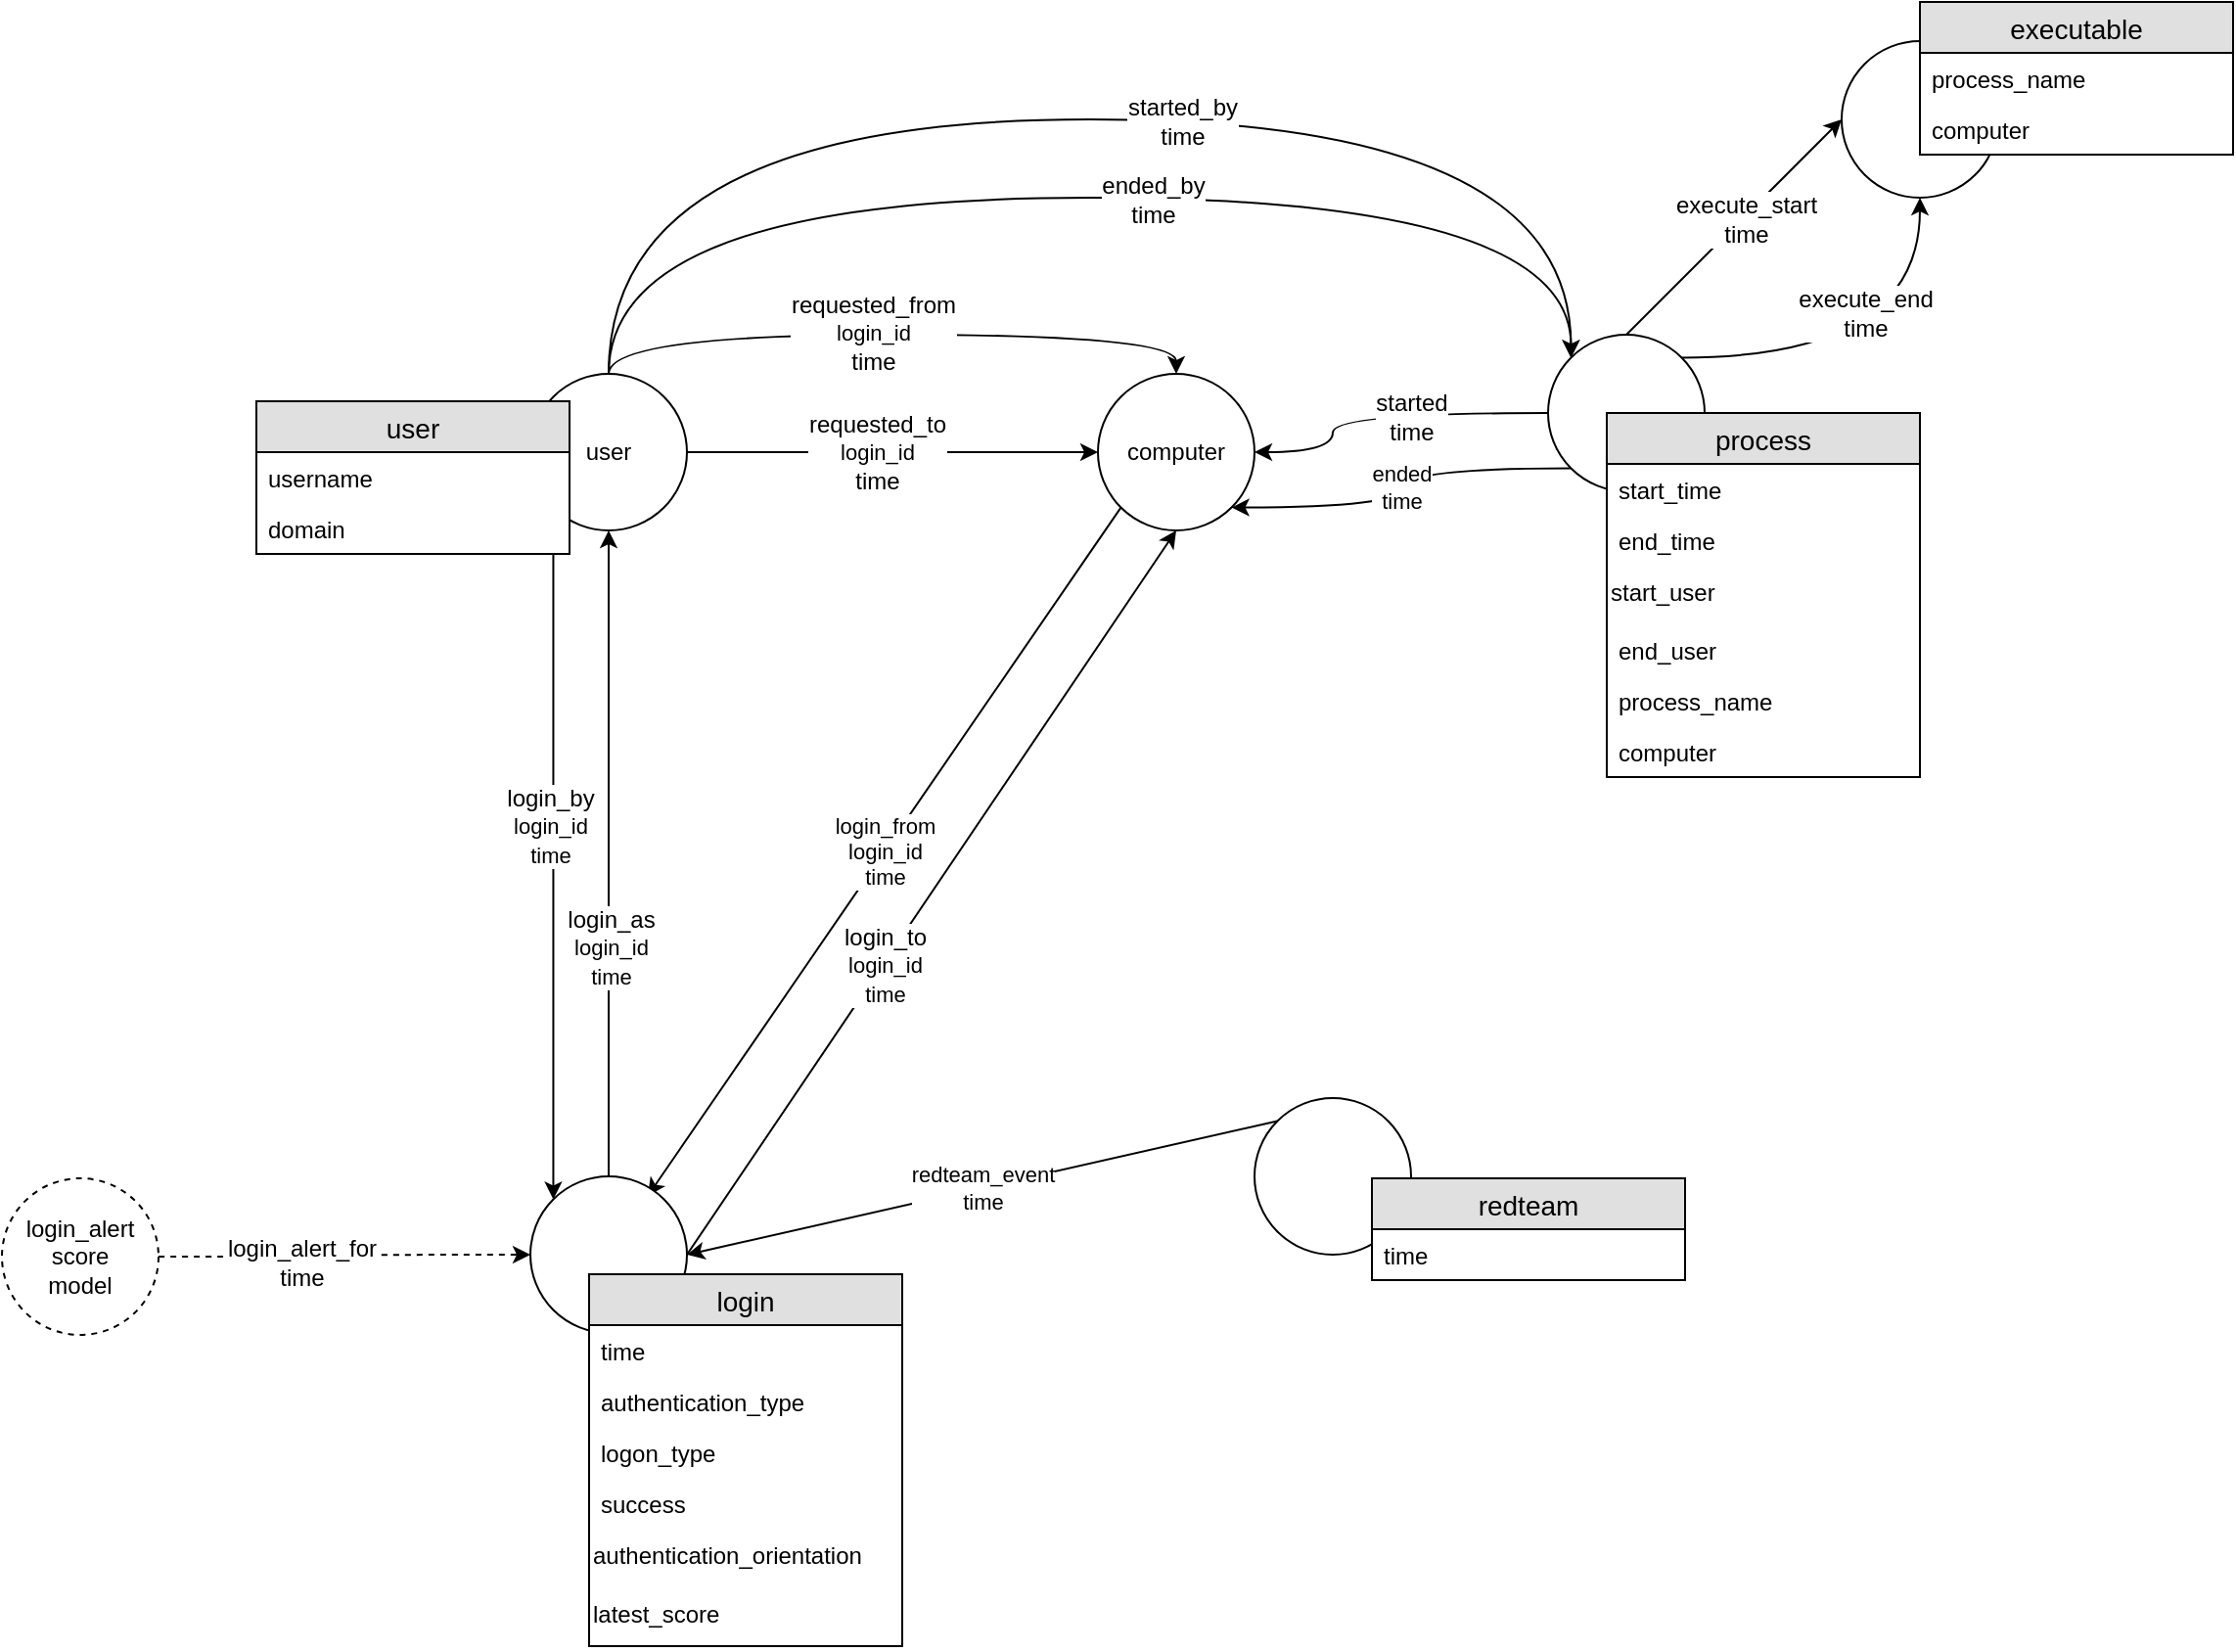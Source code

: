 <mxfile version="12.4.8" type="device"><diagram id="dQwLAtJY7rhT7g6a6gU8" name="Page-1"><mxGraphModel dx="2076" dy="1072" grid="1" gridSize="10" guides="1" tooltips="1" connect="1" arrows="1" fold="1" page="1" pageScale="1" pageWidth="850" pageHeight="1100" math="0" shadow="0"><root><mxCell id="0"/><mxCell id="1" parent="0"/><mxCell id="A5aNAaSxkE0oQUUTO1CO-7" value="" style="edgeStyle=orthogonalEdgeStyle;curved=1;rounded=0;orthogonalLoop=1;jettySize=auto;html=1;entryX=0;entryY=0.5;entryDx=0;entryDy=0;" edge="1" parent="1" source="9qRzdInPbJrfCs6h68-o-1" target="9qRzdInPbJrfCs6h68-o-2"><mxGeometry relative="1" as="geometry"><mxPoint x="310" y="250" as="targetPoint"/></mxGeometry></mxCell><mxCell id="A5aNAaSxkE0oQUUTO1CO-8" value="requested_to&lt;br&gt;&lt;span style=&quot;font-size: 11px&quot;&gt;login_id&lt;/span&gt;&lt;br&gt;time" style="text;html=1;align=center;verticalAlign=middle;resizable=0;points=[];labelBackgroundColor=#ffffff;" vertex="1" connectable="0" parent="A5aNAaSxkE0oQUUTO1CO-7"><mxGeometry x="-0.076" relative="1" as="geometry"><mxPoint as="offset"/></mxGeometry></mxCell><mxCell id="A5aNAaSxkE0oQUUTO1CO-9" style="edgeStyle=orthogonalEdgeStyle;curved=1;rounded=0;orthogonalLoop=1;jettySize=auto;html=1;exitX=0.5;exitY=0;exitDx=0;exitDy=0;entryX=0.5;entryY=0;entryDx=0;entryDy=0;startArrow=none;startFill=0;endArrow=classic;endFill=1;" edge="1" parent="1" source="9qRzdInPbJrfCs6h68-o-1" target="9qRzdInPbJrfCs6h68-o-2"><mxGeometry relative="1" as="geometry"/></mxCell><mxCell id="A5aNAaSxkE0oQUUTO1CO-10" value="requested_from&lt;br&gt;&lt;span style=&quot;font-size: 11px&quot;&gt;login_id&lt;/span&gt;&lt;br&gt;time" style="text;html=1;align=center;verticalAlign=middle;resizable=0;points=[];labelBackgroundColor=#ffffff;" vertex="1" connectable="0" parent="A5aNAaSxkE0oQUUTO1CO-9"><mxGeometry x="-0.061" y="1" relative="1" as="geometry"><mxPoint as="offset"/></mxGeometry></mxCell><mxCell id="A5aNAaSxkE0oQUUTO1CO-36" style="edgeStyle=orthogonalEdgeStyle;curved=1;rounded=0;orthogonalLoop=1;jettySize=auto;html=1;exitX=0.5;exitY=0;exitDx=0;exitDy=0;entryX=0;entryY=0;entryDx=0;entryDy=0;startArrow=none;startFill=0;endArrow=classic;endFill=1;" edge="1" parent="1" source="9qRzdInPbJrfCs6h68-o-1" target="A5aNAaSxkE0oQUUTO1CO-29"><mxGeometry relative="1" as="geometry"><Array as="points"><mxPoint x="190" y="80"/><mxPoint x="682" y="80"/></Array></mxGeometry></mxCell><mxCell id="A5aNAaSxkE0oQUUTO1CO-37" value="started_by&lt;br&gt;time" style="text;html=1;align=center;verticalAlign=middle;resizable=0;points=[];labelBackgroundColor=#ffffff;" vertex="1" connectable="0" parent="A5aNAaSxkE0oQUUTO1CO-36"><mxGeometry x="0.136" y="-1" relative="1" as="geometry"><mxPoint as="offset"/></mxGeometry></mxCell><mxCell id="A5aNAaSxkE0oQUUTO1CO-38" style="edgeStyle=orthogonalEdgeStyle;curved=1;rounded=0;orthogonalLoop=1;jettySize=auto;html=1;exitX=0.5;exitY=0;exitDx=0;exitDy=0;entryX=0;entryY=0;entryDx=0;entryDy=0;startArrow=none;startFill=0;endArrow=classic;endFill=1;" edge="1" parent="1" source="9qRzdInPbJrfCs6h68-o-1" target="A5aNAaSxkE0oQUUTO1CO-29"><mxGeometry relative="1" as="geometry"><Array as="points"><mxPoint x="190" y="120"/><mxPoint x="682" y="120"/></Array></mxGeometry></mxCell><mxCell id="A5aNAaSxkE0oQUUTO1CO-39" value="ended_by&lt;br&gt;time" style="text;html=1;align=center;verticalAlign=middle;resizable=0;points=[];labelBackgroundColor=#ffffff;" vertex="1" connectable="0" parent="A5aNAaSxkE0oQUUTO1CO-38"><mxGeometry x="0.11" y="-1" relative="1" as="geometry"><mxPoint as="offset"/></mxGeometry></mxCell><mxCell id="9qRzdInPbJrfCs6h68-o-1" value="user" style="ellipse;whiteSpace=wrap;html=1;aspect=fixed;" parent="1" vertex="1"><mxGeometry x="150" y="210" width="80" height="80" as="geometry"/></mxCell><mxCell id="9qRzdInPbJrfCs6h68-o-53" value="login_from&lt;br&gt;login_id&lt;br&gt;time" style="edgeStyle=none;rounded=0;orthogonalLoop=1;jettySize=auto;html=1;exitX=0;exitY=1;exitDx=0;exitDy=0;" parent="1" source="9qRzdInPbJrfCs6h68-o-2" edge="1"><mxGeometry relative="1" as="geometry"><mxPoint x="210" y="630" as="targetPoint"/></mxGeometry></mxCell><mxCell id="9qRzdInPbJrfCs6h68-o-54" style="edgeStyle=none;rounded=0;orthogonalLoop=1;jettySize=auto;html=1;exitX=0.5;exitY=1;exitDx=0;exitDy=0;entryX=1;entryY=0.5;entryDx=0;entryDy=0;endArrow=none;endFill=0;startArrow=classic;startFill=1;" parent="1" source="9qRzdInPbJrfCs6h68-o-2" target="9qRzdInPbJrfCs6h68-o-38" edge="1"><mxGeometry relative="1" as="geometry"/></mxCell><mxCell id="9qRzdInPbJrfCs6h68-o-55" value="login_to&lt;br style=&quot;font-size: 11px&quot;&gt;&lt;span style=&quot;font-size: 11px&quot;&gt;login_id&lt;/span&gt;&lt;br style=&quot;font-size: 11px&quot;&gt;&lt;span style=&quot;font-size: 11px&quot;&gt;time&lt;/span&gt;" style="text;html=1;align=center;verticalAlign=middle;resizable=0;points=[];labelBackgroundColor=#ffffff;" parent="9qRzdInPbJrfCs6h68-o-54" vertex="1" connectable="0"><mxGeometry x="0.198" y="1" relative="1" as="geometry"><mxPoint as="offset"/></mxGeometry></mxCell><mxCell id="9qRzdInPbJrfCs6h68-o-2" value="computer" style="ellipse;whiteSpace=wrap;html=1;aspect=fixed;" parent="1" vertex="1"><mxGeometry x="440" y="210" width="80" height="80" as="geometry"/></mxCell><mxCell id="9qRzdInPbJrfCs6h68-o-48" value="" style="edgeStyle=none;rounded=0;orthogonalLoop=1;jettySize=auto;html=1;exitX=0;exitY=0;exitDx=0;exitDy=0;entryX=0;entryY=1;entryDx=0;entryDy=0;endArrow=none;endFill=0;startArrow=classic;startFill=1;" parent="1" source="9qRzdInPbJrfCs6h68-o-38" target="9qRzdInPbJrfCs6h68-o-1" edge="1"><mxGeometry relative="1" as="geometry"><mxPoint x="180" y="540" as="targetPoint"/></mxGeometry></mxCell><mxCell id="9qRzdInPbJrfCs6h68-o-51" value="login_by&lt;br style=&quot;font-size: 11px&quot;&gt;&lt;span style=&quot;font-size: 11px&quot;&gt;login_id&lt;/span&gt;&lt;br style=&quot;font-size: 11px&quot;&gt;&lt;span style=&quot;font-size: 11px&quot;&gt;time&lt;/span&gt;" style="text;html=1;align=center;verticalAlign=middle;resizable=0;points=[];labelBackgroundColor=#ffffff;" parent="9qRzdInPbJrfCs6h68-o-48" vertex="1" connectable="0"><mxGeometry x="-0.068" y="2" relative="1" as="geometry"><mxPoint y="-26.72" as="offset"/></mxGeometry></mxCell><mxCell id="9qRzdInPbJrfCs6h68-o-49" value="" style="edgeStyle=none;rounded=0;orthogonalLoop=1;jettySize=auto;html=1;entryX=0.5;entryY=1;entryDx=0;entryDy=0;exitX=0.5;exitY=0;exitDx=0;exitDy=0;" parent="1" source="9qRzdInPbJrfCs6h68-o-38" target="9qRzdInPbJrfCs6h68-o-1" edge="1"><mxGeometry relative="1" as="geometry"><mxPoint x="210" y="620" as="sourcePoint"/><mxPoint x="210" y="250" as="targetPoint"/></mxGeometry></mxCell><mxCell id="9qRzdInPbJrfCs6h68-o-52" value="login_as&lt;br style=&quot;font-size: 11px&quot;&gt;&lt;span style=&quot;font-size: 11px&quot;&gt;login_id&lt;/span&gt;&lt;br style=&quot;font-size: 11px&quot;&gt;&lt;span style=&quot;font-size: 11px&quot;&gt;time&lt;/span&gt;" style="text;html=1;align=center;verticalAlign=middle;resizable=0;points=[];labelBackgroundColor=#ffffff;" parent="9qRzdInPbJrfCs6h68-o-49" vertex="1" connectable="0"><mxGeometry x="-0.292" y="-1" relative="1" as="geometry"><mxPoint as="offset"/></mxGeometry></mxCell><mxCell id="9qRzdInPbJrfCs6h68-o-50" value="" style="group" parent="1" vertex="1" connectable="0"><mxGeometry x="150" y="620" width="190" height="242" as="geometry"/></mxCell><mxCell id="9qRzdInPbJrfCs6h68-o-38" value="" style="ellipse;whiteSpace=wrap;html=1;aspect=fixed;" parent="9qRzdInPbJrfCs6h68-o-50" vertex="1"><mxGeometry width="80" height="80" as="geometry"/></mxCell><mxCell id="9qRzdInPbJrfCs6h68-o-39" value="login" style="swimlane;fontStyle=0;childLayout=stackLayout;horizontal=1;startSize=26;fillColor=#e0e0e0;horizontalStack=0;resizeParent=1;resizeParentMax=0;resizeLast=0;collapsible=1;marginBottom=0;swimlaneFillColor=#ffffff;align=center;fontSize=14;" parent="9qRzdInPbJrfCs6h68-o-50" vertex="1"><mxGeometry x="30" y="50" width="160" height="190" as="geometry"/></mxCell><mxCell id="9qRzdInPbJrfCs6h68-o-42" value="time" style="text;strokeColor=none;fillColor=none;spacingLeft=4;spacingRight=4;overflow=hidden;rotatable=0;points=[[0,0.5],[1,0.5]];portConstraint=eastwest;fontSize=12;" parent="9qRzdInPbJrfCs6h68-o-39" vertex="1"><mxGeometry y="26" width="160" height="26" as="geometry"/></mxCell><mxCell id="9qRzdInPbJrfCs6h68-o-43" value="authentication_type" style="text;strokeColor=none;fillColor=none;spacingLeft=4;spacingRight=4;overflow=hidden;rotatable=0;points=[[0,0.5],[1,0.5]];portConstraint=eastwest;fontSize=12;" parent="9qRzdInPbJrfCs6h68-o-39" vertex="1"><mxGeometry y="52" width="160" height="26" as="geometry"/></mxCell><mxCell id="9qRzdInPbJrfCs6h68-o-44" value="logon_type" style="text;strokeColor=none;fillColor=none;spacingLeft=4;spacingRight=4;overflow=hidden;rotatable=0;points=[[0,0.5],[1,0.5]];portConstraint=eastwest;fontSize=12;" parent="9qRzdInPbJrfCs6h68-o-39" vertex="1"><mxGeometry y="78" width="160" height="26" as="geometry"/></mxCell><mxCell id="9qRzdInPbJrfCs6h68-o-45" value="success" style="text;strokeColor=none;fillColor=none;spacingLeft=4;spacingRight=4;overflow=hidden;rotatable=0;points=[[0,0.5],[1,0.5]];portConstraint=eastwest;fontSize=12;" parent="9qRzdInPbJrfCs6h68-o-39" vertex="1"><mxGeometry y="104" width="160" height="26" as="geometry"/></mxCell><mxCell id="9qRzdInPbJrfCs6h68-o-46" value="authentication_orientation" style="text;html=1;" parent="9qRzdInPbJrfCs6h68-o-39" vertex="1"><mxGeometry y="130" width="160" height="30" as="geometry"/></mxCell><mxCell id="A5aNAaSxkE0oQUUTO1CO-46" value="latest_score" style="text;html=1;" vertex="1" parent="9qRzdInPbJrfCs6h68-o-39"><mxGeometry y="160" width="160" height="30" as="geometry"/></mxCell><mxCell id="A5aNAaSxkE0oQUUTO1CO-3" value="" style="group" vertex="1" connectable="0" parent="1"><mxGeometry x="520" y="580" width="80" height="80" as="geometry"/></mxCell><mxCell id="9qRzdInPbJrfCs6h68-o-75" value="" style="ellipse;whiteSpace=wrap;html=1;aspect=fixed;" parent="A5aNAaSxkE0oQUUTO1CO-3" vertex="1"><mxGeometry width="80" height="80" as="geometry"/></mxCell><mxCell id="A5aNAaSxkE0oQUUTO1CO-4" value="redteam_event&lt;br&gt;time" style="rounded=0;orthogonalLoop=1;jettySize=auto;html=1;exitX=0;exitY=0;exitDx=0;exitDy=0;entryX=1;entryY=0.5;entryDx=0;entryDy=0;" edge="1" parent="1" source="9qRzdInPbJrfCs6h68-o-75" target="9qRzdInPbJrfCs6h68-o-38"><mxGeometry relative="1" as="geometry"/></mxCell><mxCell id="9qRzdInPbJrfCs6h68-o-76" value="redteam" style="swimlane;fontStyle=0;childLayout=stackLayout;horizontal=1;startSize=26;fillColor=#e0e0e0;horizontalStack=0;resizeParent=1;resizeParentMax=0;resizeLast=0;collapsible=1;marginBottom=0;swimlaneFillColor=#ffffff;align=center;fontSize=14;" parent="1" vertex="1"><mxGeometry x="580" y="621" width="160" height="52" as="geometry"/></mxCell><mxCell id="9qRzdInPbJrfCs6h68-o-77" value="time" style="text;strokeColor=none;fillColor=none;spacingLeft=4;spacingRight=4;overflow=hidden;rotatable=0;points=[[0,0.5],[1,0.5]];portConstraint=eastwest;fontSize=12;" parent="9qRzdInPbJrfCs6h68-o-76" vertex="1"><mxGeometry y="26" width="160" height="26" as="geometry"/></mxCell><mxCell id="A5aNAaSxkE0oQUUTO1CO-11" value="user" style="swimlane;fontStyle=0;childLayout=stackLayout;horizontal=1;startSize=26;fillColor=#e0e0e0;horizontalStack=0;resizeParent=1;resizeParentMax=0;resizeLast=0;collapsible=1;marginBottom=0;swimlaneFillColor=#ffffff;align=center;fontSize=14;" vertex="1" parent="1"><mxGeometry x="10" y="224" width="160" height="78" as="geometry"/></mxCell><mxCell id="A5aNAaSxkE0oQUUTO1CO-12" value="username" style="text;strokeColor=none;fillColor=none;spacingLeft=4;spacingRight=4;overflow=hidden;rotatable=0;points=[[0,0.5],[1,0.5]];portConstraint=eastwest;fontSize=12;" vertex="1" parent="A5aNAaSxkE0oQUUTO1CO-11"><mxGeometry y="26" width="160" height="26" as="geometry"/></mxCell><mxCell id="A5aNAaSxkE0oQUUTO1CO-13" value="domain" style="text;strokeColor=none;fillColor=none;spacingLeft=4;spacingRight=4;overflow=hidden;rotatable=0;points=[[0,0.5],[1,0.5]];portConstraint=eastwest;fontSize=12;" vertex="1" parent="A5aNAaSxkE0oQUUTO1CO-11"><mxGeometry y="52" width="160" height="26" as="geometry"/></mxCell><mxCell id="A5aNAaSxkE0oQUUTO1CO-14" value="" style="rounded=0;orthogonalLoop=1;jettySize=auto;html=1;exitX=0;exitY=0.5;exitDx=0;exitDy=0;entryX=0.5;entryY=0;entryDx=0;entryDy=0;startArrow=classic;startFill=1;endArrow=none;endFill=0;" edge="1" parent="1" source="A5aNAaSxkE0oQUUTO1CO-15" target="A5aNAaSxkE0oQUUTO1CO-29"><mxGeometry relative="1" as="geometry"><mxPoint x="640" y="180" as="targetPoint"/></mxGeometry></mxCell><mxCell id="A5aNAaSxkE0oQUUTO1CO-34" value="execute_start&lt;br&gt;time" style="text;html=1;align=center;verticalAlign=middle;resizable=0;points=[];labelBackgroundColor=#ffffff;" vertex="1" connectable="0" parent="A5aNAaSxkE0oQUUTO1CO-14"><mxGeometry x="-0.086" y="1" relative="1" as="geometry"><mxPoint as="offset"/></mxGeometry></mxCell><mxCell id="A5aNAaSxkE0oQUUTO1CO-30" style="edgeStyle=orthogonalEdgeStyle;curved=1;rounded=0;orthogonalLoop=1;jettySize=auto;html=1;exitX=0;exitY=0.5;exitDx=0;exitDy=0;startArrow=none;startFill=0;endArrow=classic;endFill=1;" edge="1" parent="1" source="A5aNAaSxkE0oQUUTO1CO-29" target="9qRzdInPbJrfCs6h68-o-2"><mxGeometry relative="1" as="geometry"><Array as="points"><mxPoint x="560" y="230"/><mxPoint x="560" y="250"/></Array></mxGeometry></mxCell><mxCell id="A5aNAaSxkE0oQUUTO1CO-32" value="started&lt;br&gt;time" style="text;html=1;align=center;verticalAlign=middle;resizable=0;points=[];labelBackgroundColor=#ffffff;" vertex="1" connectable="0" parent="A5aNAaSxkE0oQUUTO1CO-30"><mxGeometry x="-0.176" y="2" relative="1" as="geometry"><mxPoint as="offset"/></mxGeometry></mxCell><mxCell id="A5aNAaSxkE0oQUUTO1CO-35" value="ended&lt;br&gt;time" style="edgeStyle=orthogonalEdgeStyle;curved=1;rounded=0;orthogonalLoop=1;jettySize=auto;html=1;exitX=0;exitY=1;exitDx=0;exitDy=0;entryX=1;entryY=1;entryDx=0;entryDy=0;startArrow=none;startFill=0;endArrow=classic;endFill=1;" edge="1" parent="1" source="A5aNAaSxkE0oQUUTO1CO-29" target="9qRzdInPbJrfCs6h68-o-2"><mxGeometry relative="1" as="geometry"/></mxCell><mxCell id="A5aNAaSxkE0oQUUTO1CO-44" style="edgeStyle=orthogonalEdgeStyle;curved=1;rounded=0;orthogonalLoop=1;jettySize=auto;html=1;exitX=1;exitY=0;exitDx=0;exitDy=0;entryX=0.5;entryY=1;entryDx=0;entryDy=0;startArrow=none;startFill=0;endArrow=classic;endFill=1;" edge="1" parent="1" source="A5aNAaSxkE0oQUUTO1CO-29" target="A5aNAaSxkE0oQUUTO1CO-15"><mxGeometry relative="1" as="geometry"/></mxCell><mxCell id="A5aNAaSxkE0oQUUTO1CO-45" value="execute_end&lt;br&gt;time" style="text;html=1;align=center;verticalAlign=middle;resizable=0;points=[];labelBackgroundColor=#ffffff;" vertex="1" connectable="0" parent="A5aNAaSxkE0oQUUTO1CO-44"><mxGeometry x="-0.082" y="23" relative="1" as="geometry"><mxPoint as="offset"/></mxGeometry></mxCell><mxCell id="A5aNAaSxkE0oQUUTO1CO-29" value="" style="ellipse;whiteSpace=wrap;html=1;aspect=fixed;" vertex="1" parent="1"><mxGeometry x="670" y="190" width="80" height="80" as="geometry"/></mxCell><mxCell id="A5aNAaSxkE0oQUUTO1CO-16" value="process" style="swimlane;fontStyle=0;childLayout=stackLayout;horizontal=1;startSize=26;fillColor=#e0e0e0;horizontalStack=0;resizeParent=1;resizeParentMax=0;resizeLast=0;collapsible=1;marginBottom=0;swimlaneFillColor=#ffffff;align=center;fontSize=14;" vertex="1" parent="1"><mxGeometry x="700" y="230" width="160" height="186" as="geometry"/></mxCell><mxCell id="A5aNAaSxkE0oQUUTO1CO-17" value="start_time" style="text;strokeColor=none;fillColor=none;spacingLeft=4;spacingRight=4;overflow=hidden;rotatable=0;points=[[0,0.5],[1,0.5]];portConstraint=eastwest;fontSize=12;" vertex="1" parent="A5aNAaSxkE0oQUUTO1CO-16"><mxGeometry y="26" width="160" height="26" as="geometry"/></mxCell><mxCell id="A5aNAaSxkE0oQUUTO1CO-18" value="end_time" style="text;strokeColor=none;fillColor=none;spacingLeft=4;spacingRight=4;overflow=hidden;rotatable=0;points=[[0,0.5],[1,0.5]];portConstraint=eastwest;fontSize=12;" vertex="1" parent="A5aNAaSxkE0oQUUTO1CO-16"><mxGeometry y="52" width="160" height="26" as="geometry"/></mxCell><mxCell id="A5aNAaSxkE0oQUUTO1CO-19" value="start_user" style="text;html=1;" vertex="1" parent="A5aNAaSxkE0oQUUTO1CO-16"><mxGeometry y="78" width="160" height="30" as="geometry"/></mxCell><mxCell id="A5aNAaSxkE0oQUUTO1CO-20" value="end_user" style="text;strokeColor=none;fillColor=none;spacingLeft=4;spacingRight=4;overflow=hidden;rotatable=0;points=[[0,0.5],[1,0.5]];portConstraint=eastwest;fontSize=12;" vertex="1" parent="A5aNAaSxkE0oQUUTO1CO-16"><mxGeometry y="108" width="160" height="26" as="geometry"/></mxCell><mxCell id="A5aNAaSxkE0oQUUTO1CO-31" value="process_name" style="text;strokeColor=none;fillColor=none;spacingLeft=4;spacingRight=4;overflow=hidden;rotatable=0;points=[[0,0.5],[1,0.5]];portConstraint=eastwest;fontSize=12;" vertex="1" parent="A5aNAaSxkE0oQUUTO1CO-16"><mxGeometry y="134" width="160" height="26" as="geometry"/></mxCell><mxCell id="A5aNAaSxkE0oQUUTO1CO-43" value="computer" style="text;strokeColor=none;fillColor=none;spacingLeft=4;spacingRight=4;overflow=hidden;rotatable=0;points=[[0,0.5],[1,0.5]];portConstraint=eastwest;fontSize=12;" vertex="1" parent="A5aNAaSxkE0oQUUTO1CO-16"><mxGeometry y="160" width="160" height="26" as="geometry"/></mxCell><mxCell id="A5aNAaSxkE0oQUUTO1CO-41" value="" style="group" vertex="1" connectable="0" parent="1"><mxGeometry x="820" y="20" width="200" height="100" as="geometry"/></mxCell><mxCell id="A5aNAaSxkE0oQUUTO1CO-15" value="" style="ellipse;whiteSpace=wrap;html=1;aspect=fixed;" vertex="1" parent="A5aNAaSxkE0oQUUTO1CO-41"><mxGeometry y="20" width="80" height="80" as="geometry"/></mxCell><mxCell id="A5aNAaSxkE0oQUUTO1CO-21" value="executable" style="swimlane;fontStyle=0;childLayout=stackLayout;horizontal=1;startSize=26;fillColor=#e0e0e0;horizontalStack=0;resizeParent=1;resizeParentMax=0;resizeLast=0;collapsible=1;marginBottom=0;swimlaneFillColor=#ffffff;align=center;fontSize=14;" vertex="1" parent="A5aNAaSxkE0oQUUTO1CO-41"><mxGeometry x="40" width="160" height="78" as="geometry"/></mxCell><mxCell id="A5aNAaSxkE0oQUUTO1CO-22" value="process_name" style="text;strokeColor=none;fillColor=none;spacingLeft=4;spacingRight=4;overflow=hidden;rotatable=0;points=[[0,0.5],[1,0.5]];portConstraint=eastwest;fontSize=12;" vertex="1" parent="A5aNAaSxkE0oQUUTO1CO-21"><mxGeometry y="26" width="160" height="26" as="geometry"/></mxCell><mxCell id="A5aNAaSxkE0oQUUTO1CO-28" value="computer" style="text;strokeColor=none;fillColor=none;spacingLeft=4;spacingRight=4;overflow=hidden;rotatable=0;points=[[0,0.5],[1,0.5]];portConstraint=eastwest;fontSize=12;" vertex="1" parent="A5aNAaSxkE0oQUUTO1CO-21"><mxGeometry y="52" width="160" height="26" as="geometry"/></mxCell><mxCell id="A5aNAaSxkE0oQUUTO1CO-47" value="" style="group" vertex="1" connectable="0" parent="1"><mxGeometry x="-120" y="621" width="80" height="80" as="geometry"/></mxCell><mxCell id="A5aNAaSxkE0oQUUTO1CO-48" value="login_alert&lt;br&gt;score&lt;br&gt;model" style="ellipse;whiteSpace=wrap;html=1;aspect=fixed;dashed=1;" vertex="1" parent="A5aNAaSxkE0oQUUTO1CO-47"><mxGeometry width="80" height="80" as="geometry"/></mxCell><mxCell id="A5aNAaSxkE0oQUUTO1CO-50" value="" style="edgeStyle=orthogonalEdgeStyle;curved=1;rounded=0;orthogonalLoop=1;jettySize=auto;html=1;dashed=1;startArrow=none;startFill=0;endArrow=classic;endFill=1;entryX=0;entryY=0.5;entryDx=0;entryDy=0;" edge="1" parent="1" source="A5aNAaSxkE0oQUUTO1CO-48" target="9qRzdInPbJrfCs6h68-o-38"><mxGeometry relative="1" as="geometry"><mxPoint x="120" y="660" as="targetPoint"/></mxGeometry></mxCell><mxCell id="A5aNAaSxkE0oQUUTO1CO-51" value="login_alert_for&lt;br&gt;time" style="text;html=1;align=center;verticalAlign=middle;resizable=0;points=[];labelBackgroundColor=#ffffff;" vertex="1" connectable="0" parent="A5aNAaSxkE0oQUUTO1CO-50"><mxGeometry x="-0.236" y="-3" relative="1" as="geometry"><mxPoint as="offset"/></mxGeometry></mxCell></root></mxGraphModel></diagram></mxfile>